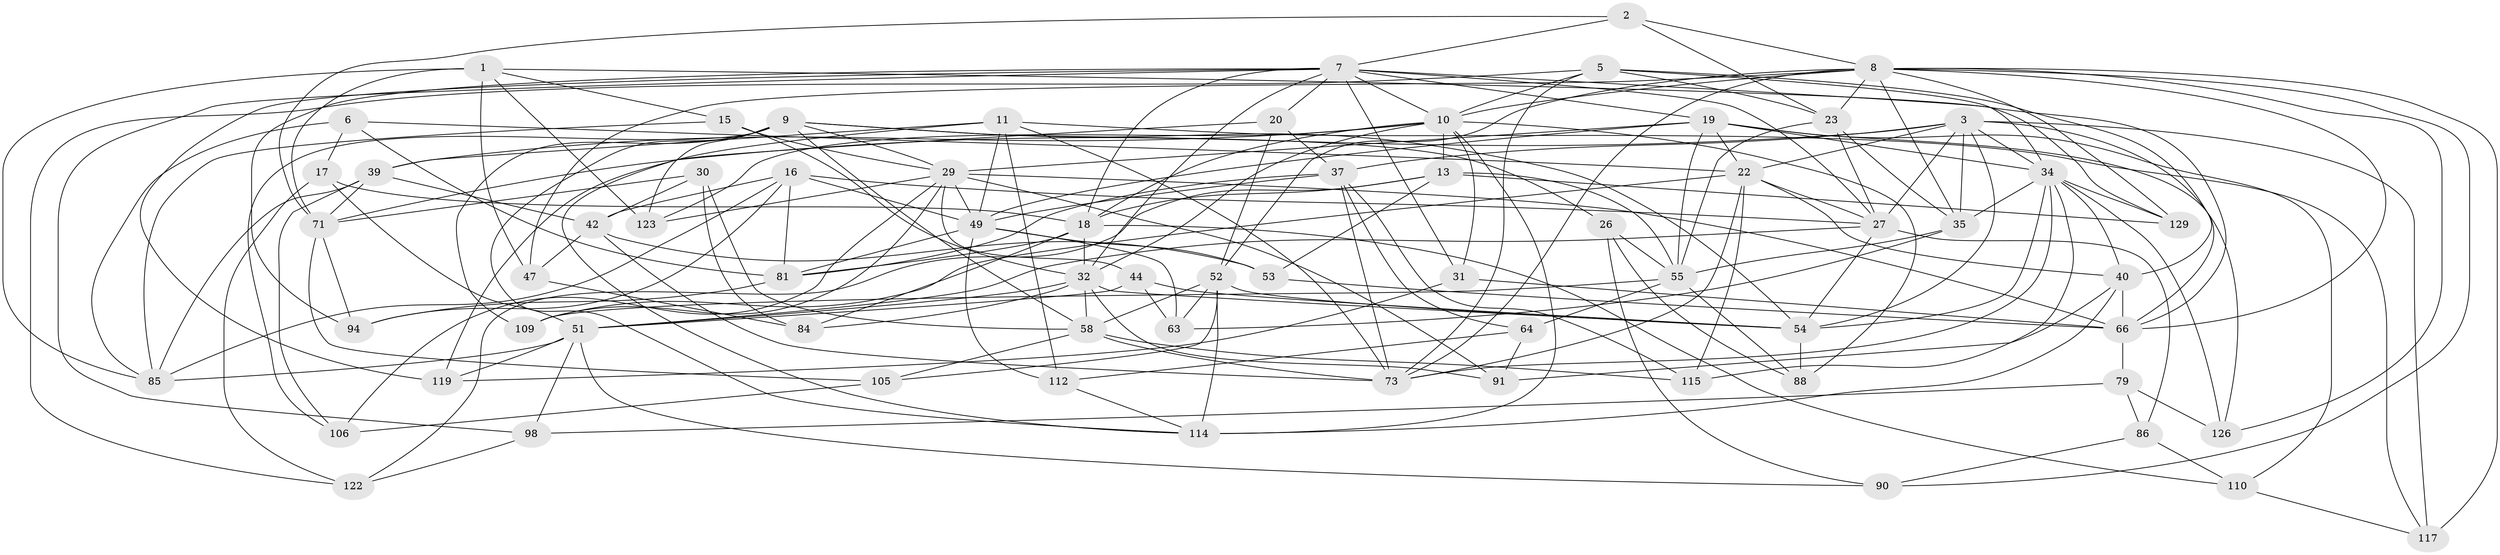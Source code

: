 // original degree distribution, {4: 1.0}
// Generated by graph-tools (version 1.1) at 2025/16/03/09/25 04:16:37]
// undirected, 68 vertices, 200 edges
graph export_dot {
graph [start="1"]
  node [color=gray90,style=filled];
  1 [super="+111"];
  2;
  3 [super="+120+4+14"];
  5 [super="+46"];
  6;
  7 [super="+43+24"];
  8 [super="+48+38"];
  9 [super="+12+57"];
  10 [super="+21"];
  11 [super="+67"];
  13 [super="+100"];
  15;
  16 [super="+25"];
  17;
  18 [super="+28+72"];
  19 [super="+121+130"];
  20;
  22 [super="+50"];
  23 [super="+41"];
  26;
  27 [super="+97+74"];
  29 [super="+56+92"];
  30;
  31;
  32 [super="+33"];
  34 [super="+93+62"];
  35 [super="+65"];
  37 [super="+76+45"];
  39 [super="+61"];
  40 [super="+80"];
  42 [super="+70"];
  44;
  47;
  49 [super="+99+118"];
  51 [super="+127+82"];
  52 [super="+89"];
  53;
  54 [super="+87+104"];
  55 [super="+136+59"];
  58 [super="+113+101"];
  63;
  64;
  66 [super="+133+108"];
  71 [super="+75"];
  73 [super="+103+96"];
  79;
  81 [super="+134"];
  84;
  85 [super="+107"];
  86;
  88;
  90;
  91;
  94;
  98;
  105;
  106;
  109;
  110;
  112;
  114 [super="+128"];
  115;
  117;
  119;
  122;
  123;
  126;
  129;
  1 -- 47;
  1 -- 123;
  1 -- 85;
  1 -- 15;
  1 -- 66;
  1 -- 71;
  2 -- 23;
  2 -- 7;
  2 -- 8;
  2 -- 71;
  3 -- 37;
  3 -- 35;
  3 -- 117;
  3 -- 22;
  3 -- 27;
  3 -- 71 [weight=2];
  3 -- 34;
  3 -- 66;
  3 -- 54;
  5 -- 34;
  5 -- 40;
  5 -- 122;
  5 -- 23;
  5 -- 10;
  5 -- 73;
  6 -- 17;
  6 -- 85;
  6 -- 81;
  6 -- 22;
  7 -- 98;
  7 -- 20;
  7 -- 18;
  7 -- 32;
  7 -- 129;
  7 -- 119;
  7 -- 27;
  7 -- 94;
  7 -- 31;
  7 -- 10;
  7 -- 19;
  8 -- 47;
  8 -- 66;
  8 -- 35;
  8 -- 117;
  8 -- 23;
  8 -- 90;
  8 -- 129;
  8 -- 52;
  8 -- 73;
  8 -- 126;
  8 -- 10;
  9 -- 26;
  9 -- 106;
  9 -- 123;
  9 -- 58;
  9 -- 29;
  9 -- 114;
  9 -- 109;
  9 -- 54;
  10 -- 123;
  10 -- 88;
  10 -- 32 [weight=2];
  10 -- 39;
  10 -- 13;
  10 -- 18;
  10 -- 114;
  10 -- 31;
  11 -- 39;
  11 -- 73;
  11 -- 112;
  11 -- 114;
  11 -- 117;
  11 -- 49;
  13 -- 18;
  13 -- 53;
  13 -- 129;
  13 -- 122;
  13 -- 55;
  15 -- 85;
  15 -- 32;
  15 -- 29;
  16 -- 81;
  16 -- 94;
  16 -- 49;
  16 -- 42;
  16 -- 85;
  16 -- 27;
  17 -- 122;
  17 -- 18;
  17 -- 51;
  18 -- 81;
  18 -- 84;
  18 -- 110;
  18 -- 32;
  19 -- 34;
  19 -- 126;
  19 -- 55;
  19 -- 22;
  19 -- 49;
  19 -- 29;
  19 -- 110;
  20 -- 119;
  20 -- 37;
  20 -- 52;
  22 -- 109;
  22 -- 40;
  22 -- 115;
  22 -- 73;
  22 -- 27;
  23 -- 35;
  23 -- 27;
  23 -- 55;
  26 -- 90;
  26 -- 88;
  26 -- 55;
  27 -- 86;
  27 -- 54;
  27 -- 51;
  29 -- 123;
  29 -- 109;
  29 -- 91;
  29 -- 44;
  29 -- 66;
  29 -- 106;
  29 -- 49;
  30 -- 84;
  30 -- 71;
  30 -- 42;
  30 -- 58;
  31 -- 119;
  31 -- 66;
  32 -- 84;
  32 -- 51;
  32 -- 54;
  32 -- 58;
  32 -- 91;
  34 -- 129;
  34 -- 35;
  34 -- 115;
  34 -- 40;
  34 -- 126;
  34 -- 73;
  34 -- 54;
  35 -- 63;
  35 -- 55;
  37 -- 64;
  37 -- 81;
  37 -- 115;
  37 -- 73;
  37 -- 49 [weight=2];
  39 -- 106;
  39 -- 85;
  39 -- 42;
  39 -- 71;
  40 -- 91;
  40 -- 66;
  40 -- 114;
  42 -- 47;
  42 -- 73;
  42 -- 53;
  44 -- 63;
  44 -- 54;
  44 -- 51;
  47 -- 84;
  49 -- 53;
  49 -- 63;
  49 -- 112;
  49 -- 81;
  51 -- 119;
  51 -- 90;
  51 -- 85;
  51 -- 98;
  52 -- 58 [weight=2];
  52 -- 105;
  52 -- 54;
  52 -- 63;
  52 -- 114;
  53 -- 66;
  54 -- 88;
  55 -- 109;
  55 -- 64;
  55 -- 88;
  58 -- 105;
  58 -- 73;
  58 -- 115;
  64 -- 91;
  64 -- 112;
  66 -- 79;
  71 -- 94;
  71 -- 105;
  79 -- 86;
  79 -- 126;
  79 -- 98;
  81 -- 94;
  86 -- 110;
  86 -- 90;
  98 -- 122;
  105 -- 106;
  110 -- 117;
  112 -- 114;
}

